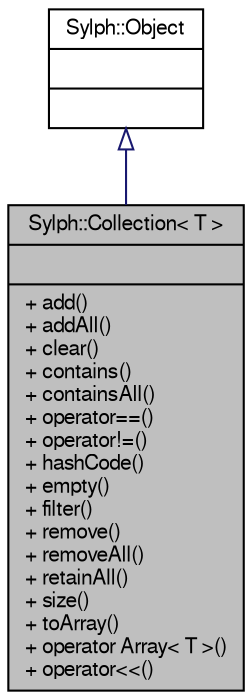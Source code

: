 digraph G
{
  edge [fontname="FreeSans",fontsize="10",labelfontname="FreeSans",labelfontsize="10"];
  node [fontname="FreeSans",fontsize="10",shape=record];
  Node1 [label="{Sylph::Collection\< T \>\n||+ add()\l+ addAll()\l+ clear()\l+ contains()\l+ containsAll()\l+ operator==()\l+ operator!=()\l+ hashCode()\l+ empty()\l+ filter()\l+ remove()\l+ removeAll()\l+ retainAll()\l+ size()\l+ toArray()\l+ operator Array\< T \>()\l+ operator\<\<()\l}",height=0.2,width=0.4,color="black", fillcolor="grey75", style="filled" fontcolor="black"];
  Node2 -> Node1 [dir=back,color="midnightblue",fontsize="10",style="solid",arrowtail="empty",fontname="FreeSans"];
  Node2 [label="{Sylph::Object\n||}",height=0.2,width=0.4,color="black", fillcolor="white", style="filled",URL="$class_sylph_1_1_object.html",tooltip="The root of all classes."];
}
